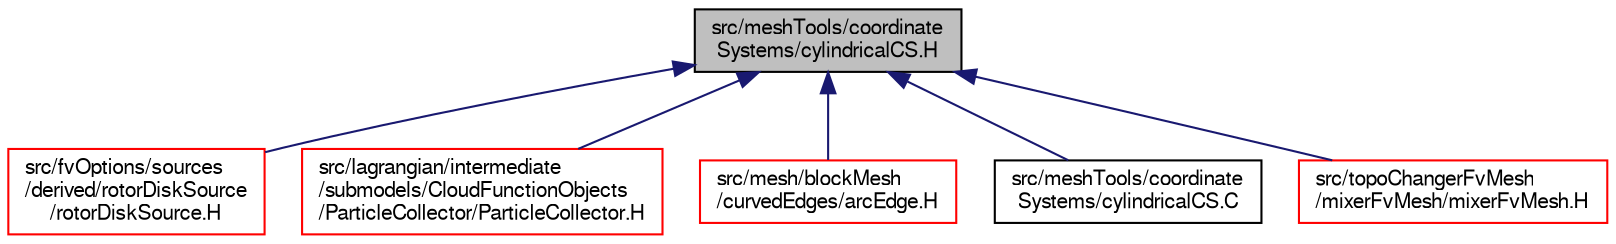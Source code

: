 digraph "src/meshTools/coordinateSystems/cylindricalCS.H"
{
  bgcolor="transparent";
  edge [fontname="FreeSans",fontsize="10",labelfontname="FreeSans",labelfontsize="10"];
  node [fontname="FreeSans",fontsize="10",shape=record];
  Node222 [label="src/meshTools/coordinate\lSystems/cylindricalCS.H",height=0.2,width=0.4,color="black", fillcolor="grey75", style="filled", fontcolor="black"];
  Node222 -> Node223 [dir="back",color="midnightblue",fontsize="10",style="solid",fontname="FreeSans"];
  Node223 [label="src/fvOptions/sources\l/derived/rotorDiskSource\l/rotorDiskSource.H",height=0.2,width=0.4,color="red",URL="$a04715.html"];
  Node222 -> Node234 [dir="back",color="midnightblue",fontsize="10",style="solid",fontname="FreeSans"];
  Node234 [label="src/lagrangian/intermediate\l/submodels/CloudFunctionObjects\l/ParticleCollector/ParticleCollector.H",height=0.2,width=0.4,color="red",URL="$a05567.html"];
  Node222 -> Node244 [dir="back",color="midnightblue",fontsize="10",style="solid",fontname="FreeSans"];
  Node244 [label="src/mesh/blockMesh\l/curvedEdges/arcEdge.H",height=0.2,width=0.4,color="red",URL="$a07022.html"];
  Node222 -> Node246 [dir="back",color="midnightblue",fontsize="10",style="solid",fontname="FreeSans"];
  Node246 [label="src/meshTools/coordinate\lSystems/cylindricalCS.C",height=0.2,width=0.4,color="black",URL="$a07532.html"];
  Node222 -> Node247 [dir="back",color="midnightblue",fontsize="10",style="solid",fontname="FreeSans"];
  Node247 [label="src/topoChangerFvMesh\l/mixerFvMesh/mixerFvMesh.H",height=0.2,width=0.4,color="red",URL="$a16772.html"];
}
